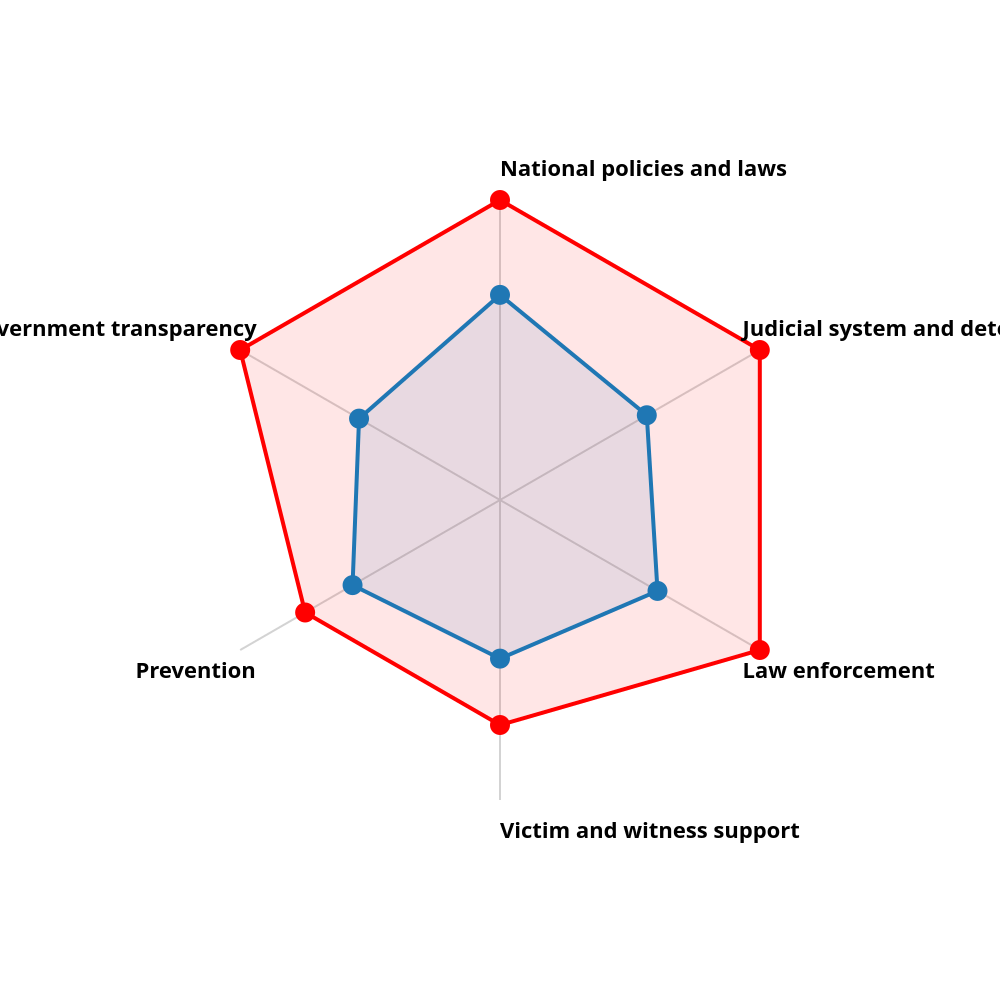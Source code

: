 {
    "$schema": "https://vega.github.io/schema/vega/v5.json",
    "description": "A radar chart example, showing multiple dimensions in a radial layout.",
    "width": 500,
    "height": 500,
    "padding": 100,
    "autosize": {"type": "none", "contains": "padding"},
  
    "signals": [
      {"name": "radius", "update": "width / 2"}
    ],
  
    "data": [
      {
        "name": "table",
        "values": [
          {"Country": "Australia", "category": "Government transparency", "value": 8.00},
          {"Country": "Australia", "category": "National policies and laws", "value": 8.00},
          {"Country": "Australia", "category": "Judicial system and detention", "value": 8.00},
          {"Country": "Australia", "category": "Law enforcement", "value": 8.00},
          {"Country": "Australia", "category": "Victim and witness support", "value": 6.00},
          {"Country": "Australia", "category": "Prevention", "value": 6.00},
          {"Country": "Rest of World", "category": "Government transparency", "value": 4.34},
          {"Country": "Rest of World", "category": "National policies and laws", "value": 5.47},
          {"Country": "Rest of World", "category": "Judicial system and detention", "value": 4.52},
          {"Country": "Rest of World", "category": "Law enforcement", "value": 4.85},
          {"Country": "Rest of World", "category": "Victim and witness support", "value": 4.23},
          {"Country": "Rest of World", "category": "Prevention", "value": 4.54}
        ]
      },
      {
        "name": "countries",
        "source": "table",
        "transform": [
          {
            "type": "aggregate",
            "groupby": ["category"]
          }
        ]
      }
    ],
  
    "scales": [
      {
        "name": "angular",
        "type": "point",
        "range": {"signal": "[-PI, PI]"},
        "padding": 0.5,
        "domain": {"data": "countries", "field": "category"}
      },
      {
        "name": "radial",
        "type": "linear",
        "range": {"signal": "[0, radius]"},
        "zero": true,
        "nice": false,
        "domain": {"data": "table", "field": "value"},
        "domainMin": 0
      },
      {
        "name": "color",
        "type": "ordinal",
        "domain": ["Australia", "Rest of World"],
        "range": ["red", "#1f77b4"]
      }
    ],

    "legends": [
      {
        "fill": "color",
        "title": "Country",
        "orient": "right",
        "encode": {
          "symbols": {
            "enter": {
              "fillOpacity": {"value": 0.8},
              "stroke": {"value": "transparent"}
            }
          }
        }
      }
    ],
  
    "encode": {
      "enter": {
        "x": {"signal": "radius"},
        "y": {"signal": "radius"}
      }
    },
  
    "marks": [
      {
        "type": "group",
        "name": "categories",
        "zindex": 1,
        "from": {
          "facet": {"data": "table", "name": "facet", "groupby": ["Country"]}
        },
        "marks": [
          {
            "type": "line",
            "name": "category-line",
            "from": {"data": "facet"},
            "encode": {
              "enter": {
                "interpolate": {"value": "linear-closed"},
                "x": {
                  "signal": "scale('radial', datum.value) * cos(scale('angular', datum.category))"
                },
                "y": {
                  "signal": "scale('radial', datum.value) * sin(scale('angular', datum.category))"
                },
                "stroke": {"scale": "color", "field": "Country"},
                "strokeWidth": {"value": 2},
                "fill": {"scale": "color", "field": "Country"}, 
                "fillOpacity": {"value": 0.1}
              }
            }
          },
          {
            "type": "symbol",  
            "from": {"data": "facet"},
            "encode": {
              "enter": {
                "x": {
                  "signal": "scale('radial', datum.value) * cos(scale('angular', datum.category))"
                },
                "y": {
                  "signal": "scale('radial', datum.value) * sin(scale('angular', datum.category))"
                },
                "fill": {"scale": "color", "field": "Country"},  
                "size": {"value": 100},
                "tooltip": {
                "signal": "datum.Country + ': ' + format(datum.value, '.2f')"
              }
              }
            }
          }
        ]
      },
      {
        "type": "rule",
        "name": "radial-grid",
        "from": {"data": "countries"},
        "zindex": 0,
        "encode": {
          "enter": {
            "x": {"value": 0},
            "y": {"value": 0},
            "x2": {"signal": "radius * cos(scale('angular', datum.category))"},
            "y2": {"signal": "radius * sin(scale('angular', datum.category))"},
            "stroke": {"value": "lightgray"},
            "strokeWidth": {"value": 1}
          }
        }
      },
      {
        "type": "text",
        "name": "key-label",
        "from": {"data": "countries"},
        "zindex": 1,
        "encode": {
          "enter": {
            "x": {"signal": "(radius - 10) * cos(scale('angular', datum.category))"},
            "y": {"signal": "(radius + 10) * sin(scale('angular', datum.category))"},
            "text": {"field": "category"},
            "align": [
              {
                "test": "abs(scale('angular', datum.category)) > PI / 2",
                "value": "right"
              },
              {
                "value": "left"
              }
            ],
            "baseline": [
              {
                "test": "scale('angular', datum.category) > 0", "value": "top"
              },
              {
                "test": "scale('angular', datum.category) == 0", "value": "middle"
              },
              {
                "value": "bottom"
              }
            ],
            "fill": {"value": "black"},
            "fontWeight": {"value": "bold"}
          }
        }
      }
    ]
  }